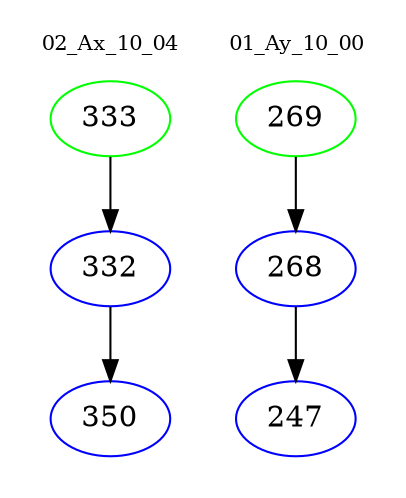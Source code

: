 digraph{
subgraph cluster_0 {
color = white
label = "02_Ax_10_04";
fontsize=10;
T0_333 [label="333", color="green"]
T0_333 -> T0_332 [color="black"]
T0_332 [label="332", color="blue"]
T0_332 -> T0_350 [color="black"]
T0_350 [label="350", color="blue"]
}
subgraph cluster_1 {
color = white
label = "01_Ay_10_00";
fontsize=10;
T1_269 [label="269", color="green"]
T1_269 -> T1_268 [color="black"]
T1_268 [label="268", color="blue"]
T1_268 -> T1_247 [color="black"]
T1_247 [label="247", color="blue"]
}
}
